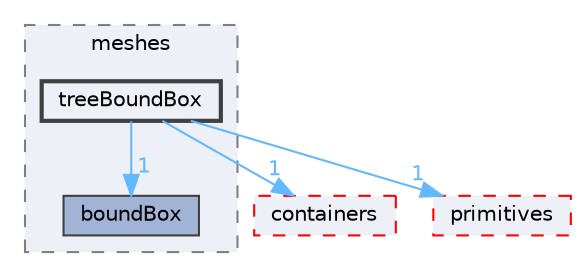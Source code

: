 digraph "src/OpenFOAM/meshes/treeBoundBox"
{
 // LATEX_PDF_SIZE
  bgcolor="transparent";
  edge [fontname=Helvetica,fontsize=10,labelfontname=Helvetica,labelfontsize=10];
  node [fontname=Helvetica,fontsize=10,shape=box,height=0.2,width=0.4];
  compound=true
  subgraph clusterdir_aa2423979fb45fc41c393a5db370ab21 {
    graph [ bgcolor="#edf0f7", pencolor="grey50", label="meshes", fontname=Helvetica,fontsize=10 style="filled,dashed", URL="dir_aa2423979fb45fc41c393a5db370ab21.html",tooltip=""]
  dir_419482a3f24625018b60fd6b1f4b7501 [label="boundBox", fillcolor="#a2b4d6", color="grey25", style="filled", URL="dir_419482a3f24625018b60fd6b1f4b7501.html",tooltip=""];
  dir_1f530ada57a4a279acf004c5b0e2ff41 [label="treeBoundBox", fillcolor="#edf0f7", color="grey25", style="filled,bold", URL="dir_1f530ada57a4a279acf004c5b0e2ff41.html",tooltip=""];
  }
  dir_19d0872053bde092be81d7fe3f56cbf7 [label="containers", fillcolor="#edf0f7", color="red", style="filled,dashed", URL="dir_19d0872053bde092be81d7fe3f56cbf7.html",tooltip=""];
  dir_3e50f45338116b169052b428016851aa [label="primitives", fillcolor="#edf0f7", color="red", style="filled,dashed", URL="dir_3e50f45338116b169052b428016851aa.html",tooltip=""];
  dir_1f530ada57a4a279acf004c5b0e2ff41->dir_19d0872053bde092be81d7fe3f56cbf7 [headlabel="1", labeldistance=1.5 headhref="dir_004114_000669.html" href="dir_004114_000669.html" color="steelblue1" fontcolor="steelblue1"];
  dir_1f530ada57a4a279acf004c5b0e2ff41->dir_3e50f45338116b169052b428016851aa [headlabel="1", labeldistance=1.5 headhref="dir_004114_003069.html" href="dir_004114_003069.html" color="steelblue1" fontcolor="steelblue1"];
  dir_1f530ada57a4a279acf004c5b0e2ff41->dir_419482a3f24625018b60fd6b1f4b7501 [headlabel="1", labeldistance=1.5 headhref="dir_004114_000333.html" href="dir_004114_000333.html" color="steelblue1" fontcolor="steelblue1"];
}
